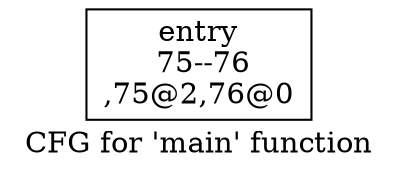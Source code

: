 digraph "CFG for 'main' function" {
	label="CFG for 'main' function";

	Node0x24c4ca0 [shape=record,label="{entry\n 75--76\n,75@2,76@0\n}"];
}
